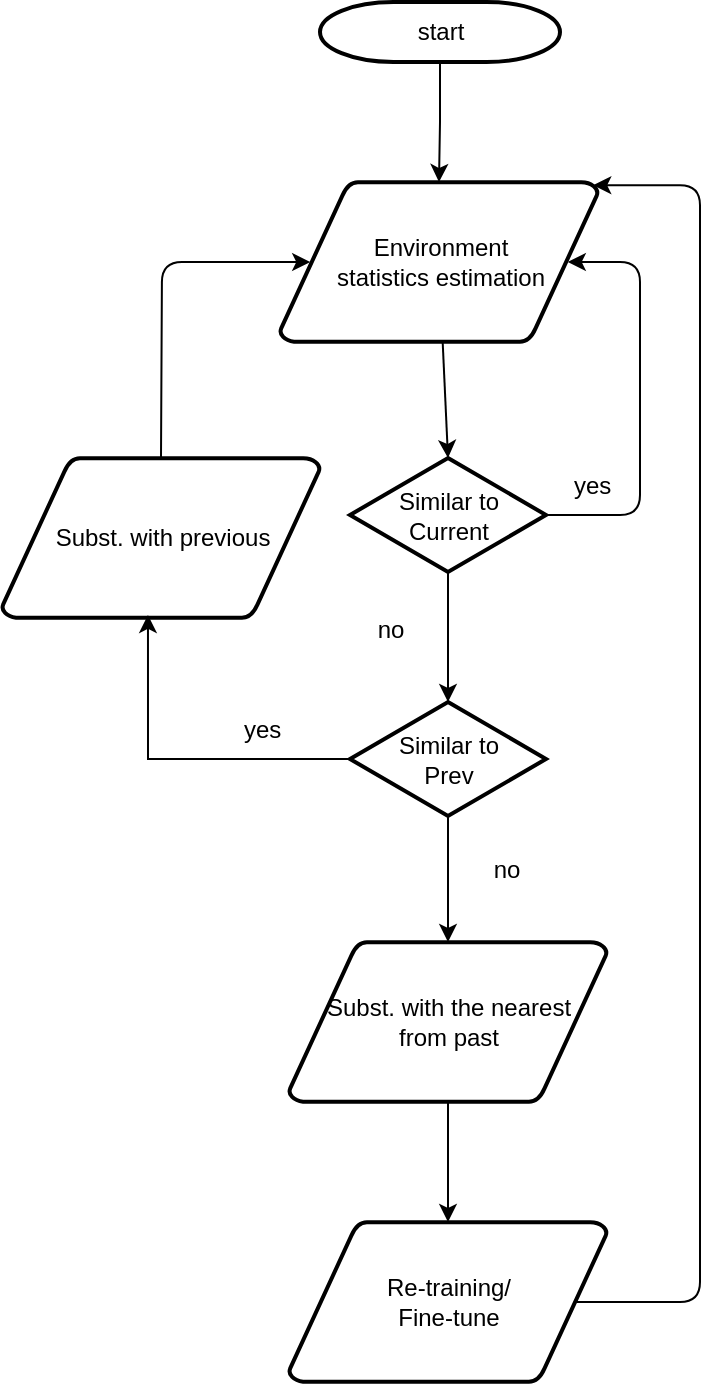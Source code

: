 <mxfile version="22.1.7" type="github">
  <diagram id="6a731a19-8d31-9384-78a2-239565b7b9f0" name="Page-1">
    <mxGraphModel dx="2074" dy="1075" grid="1" gridSize="10" guides="1" tooltips="1" connect="1" arrows="1" fold="1" page="1" pageScale="1" pageWidth="1169" pageHeight="827" background="none" math="0" shadow="0">
      <root>
        <mxCell id="0" />
        <mxCell id="1" parent="0" />
        <mxCell id="2" value="start" style="shape=mxgraph.flowchart.terminator;strokeWidth=2;gradientColor=none;gradientDirection=north;fontStyle=0;html=1;" parent="1" vertex="1">
          <mxGeometry x="260" y="60" width="120" height="30" as="geometry" />
        </mxCell>
        <mxCell id="4" value="Subst. with previous" style="shape=mxgraph.flowchart.data;strokeWidth=2;gradientColor=none;gradientDirection=north;fontStyle=0;html=1;" parent="1" vertex="1">
          <mxGeometry x="101" y="288" width="159" height="80" as="geometry" />
        </mxCell>
        <mxCell id="5" value="&lt;div&gt;Environment &lt;br&gt;&lt;/div&gt;&lt;div&gt;statistics estimation&lt;br&gt;&lt;/div&gt;" style="shape=mxgraph.flowchart.data;strokeWidth=2;gradientColor=none;gradientDirection=north;fontStyle=0;html=1;" parent="1" vertex="1">
          <mxGeometry x="240" y="150" width="159" height="80" as="geometry" />
        </mxCell>
        <mxCell id="6" value="&lt;div&gt;Similar to &lt;br&gt;&lt;/div&gt;&lt;div&gt;Current&lt;br&gt;&lt;/div&gt;" style="shape=mxgraph.flowchart.decision;strokeWidth=2;gradientColor=none;gradientDirection=north;fontStyle=0;html=1;" parent="1" vertex="1">
          <mxGeometry x="275" y="288" width="98" height="57" as="geometry" />
        </mxCell>
        <mxCell id="9" style="entryX=0.5;entryY=0;entryPerimeter=0;fontStyle=1;strokeColor=#000000;strokeWidth=1;html=1;" parent="1" source="5" target="6" edge="1">
          <mxGeometry relative="1" as="geometry" />
        </mxCell>
        <mxCell id="10" value="" style="edgeStyle=elbowEdgeStyle;elbow=horizontal;entryX=0.905;entryY=0.5;entryPerimeter=0;exitX=1;exitY=0.5;exitPerimeter=0;fontStyle=1;strokeColor=#000000;strokeWidth=1;html=1;entryDx=0;entryDy=0;" parent="1" source="6" target="5" edge="1">
          <mxGeometry x="381" y="28.5" width="100" height="100" as="geometry">
            <mxPoint x="750" y="447" as="sourcePoint" />
            <mxPoint x="545" y="373.71" as="targetPoint" />
            <Array as="points">
              <mxPoint x="420" y="260" />
            </Array>
          </mxGeometry>
        </mxCell>
        <mxCell id="11" value="yes" style="text;fontStyle=0;html=1;strokeColor=none;gradientColor=none;fillColor=none;strokeWidth=2;" parent="1" vertex="1">
          <mxGeometry x="385" y="288" width="40" height="26" as="geometry" />
        </mxCell>
        <mxCell id="14" value="no" style="text;fontStyle=0;html=1;strokeColor=none;gradientColor=none;fillColor=none;strokeWidth=2;align=center;" parent="1" vertex="1">
          <mxGeometry x="275" y="360" width="40" height="26" as="geometry" />
        </mxCell>
        <mxCell id="jGgedQgBhROpa46BYDDU-56" style="edgeStyle=orthogonalEdgeStyle;rounded=0;orthogonalLoop=1;jettySize=auto;html=1;exitX=0.5;exitY=1;exitDx=0;exitDy=0;exitPerimeter=0;entryX=0.5;entryY=0;entryDx=0;entryDy=0;entryPerimeter=0;" edge="1" parent="1" source="2" target="5">
          <mxGeometry relative="1" as="geometry" />
        </mxCell>
        <mxCell id="jGgedQgBhROpa46BYDDU-72" style="edgeStyle=orthogonalEdgeStyle;rounded=0;orthogonalLoop=1;jettySize=auto;html=1;exitX=0.5;exitY=1;exitDx=0;exitDy=0;exitPerimeter=0;" edge="1" parent="1" source="jGgedQgBhROpa46BYDDU-59" target="jGgedQgBhROpa46BYDDU-71">
          <mxGeometry relative="1" as="geometry" />
        </mxCell>
        <mxCell id="jGgedQgBhROpa46BYDDU-59" value="&lt;div&gt;Similar to &lt;br&gt;&lt;/div&gt;&lt;div&gt;Prev&lt;br&gt;&lt;/div&gt;" style="shape=mxgraph.flowchart.decision;strokeWidth=2;gradientColor=none;gradientDirection=north;fontStyle=0;html=1;" vertex="1" parent="1">
          <mxGeometry x="275" y="410" width="98" height="57" as="geometry" />
        </mxCell>
        <mxCell id="jGgedQgBhROpa46BYDDU-63" style="edgeStyle=orthogonalEdgeStyle;rounded=0;orthogonalLoop=1;jettySize=auto;html=1;exitX=0.5;exitY=1;exitDx=0;exitDy=0;exitPerimeter=0;entryX=0.5;entryY=0;entryDx=0;entryDy=0;entryPerimeter=0;" edge="1" parent="1" source="6" target="jGgedQgBhROpa46BYDDU-59">
          <mxGeometry relative="1" as="geometry" />
        </mxCell>
        <mxCell id="jGgedQgBhROpa46BYDDU-67" value="" style="edgeStyle=elbowEdgeStyle;elbow=horizontal;entryX=0.095;entryY=0.5;entryPerimeter=0;exitX=0.5;exitY=0;exitPerimeter=0;fontStyle=1;strokeColor=#000000;strokeWidth=1;html=1;entryDx=0;entryDy=0;exitDx=0;exitDy=0;" edge="1" parent="1" source="4" target="5">
          <mxGeometry x="381" y="28.5" width="100" height="100" as="geometry">
            <mxPoint x="383" y="327" as="sourcePoint" />
            <mxPoint x="394" y="200" as="targetPoint" />
            <Array as="points">
              <mxPoint x="181" y="230" />
            </Array>
          </mxGeometry>
        </mxCell>
        <mxCell id="jGgedQgBhROpa46BYDDU-69" style="edgeStyle=orthogonalEdgeStyle;rounded=0;orthogonalLoop=1;jettySize=auto;html=1;exitX=0;exitY=0.5;exitDx=0;exitDy=0;exitPerimeter=0;entryX=0.459;entryY=0.981;entryDx=0;entryDy=0;entryPerimeter=0;" edge="1" parent="1" source="jGgedQgBhROpa46BYDDU-59" target="4">
          <mxGeometry relative="1" as="geometry" />
        </mxCell>
        <mxCell id="jGgedQgBhROpa46BYDDU-70" value="yes" style="text;fontStyle=0;html=1;strokeColor=none;gradientColor=none;fillColor=none;strokeWidth=2;" vertex="1" parent="1">
          <mxGeometry x="220" y="410" width="40" height="26" as="geometry" />
        </mxCell>
        <mxCell id="jGgedQgBhROpa46BYDDU-71" value="&lt;div&gt;Subst. with the nearest&lt;/div&gt;&lt;div&gt;from past&lt;br&gt;&lt;/div&gt;" style="shape=mxgraph.flowchart.data;strokeWidth=2;gradientColor=none;gradientDirection=north;fontStyle=0;html=1;" vertex="1" parent="1">
          <mxGeometry x="244.5" y="530" width="159" height="80" as="geometry" />
        </mxCell>
        <mxCell id="jGgedQgBhROpa46BYDDU-73" value="no" style="text;fontStyle=0;html=1;strokeColor=none;gradientColor=none;fillColor=none;strokeWidth=2;align=center;" vertex="1" parent="1">
          <mxGeometry x="333" y="480" width="40" height="26" as="geometry" />
        </mxCell>
        <mxCell id="jGgedQgBhROpa46BYDDU-74" value="&lt;div&gt;Re-training/&lt;br&gt;&lt;/div&gt;&lt;div&gt;Fine-tune&lt;/div&gt;" style="shape=mxgraph.flowchart.data;strokeWidth=2;gradientColor=none;gradientDirection=north;fontStyle=0;html=1;" vertex="1" parent="1">
          <mxGeometry x="244.5" y="670" width="159" height="80" as="geometry" />
        </mxCell>
        <mxCell id="jGgedQgBhROpa46BYDDU-75" style="edgeStyle=orthogonalEdgeStyle;rounded=0;orthogonalLoop=1;jettySize=auto;html=1;exitX=0.5;exitY=1;exitDx=0;exitDy=0;exitPerimeter=0;entryX=0.5;entryY=0;entryDx=0;entryDy=0;entryPerimeter=0;" edge="1" parent="1" source="jGgedQgBhROpa46BYDDU-71" target="jGgedQgBhROpa46BYDDU-74">
          <mxGeometry relative="1" as="geometry" />
        </mxCell>
        <mxCell id="jGgedQgBhROpa46BYDDU-76" value="" style="edgeStyle=elbowEdgeStyle;elbow=horizontal;exitX=0.905;exitY=0.5;exitPerimeter=0;fontStyle=1;strokeColor=#000000;strokeWidth=1;html=1;exitDx=0;exitDy=0;entryX=0.985;entryY=0.02;entryDx=0;entryDy=0;entryPerimeter=0;fillColor=#f5f5f5;" edge="1" parent="1" source="jGgedQgBhROpa46BYDDU-74" target="5">
          <mxGeometry x="381" y="28.5" width="100" height="100" as="geometry">
            <mxPoint x="383" y="327" as="sourcePoint" />
            <mxPoint x="480" y="170" as="targetPoint" />
            <Array as="points">
              <mxPoint x="450" y="440" />
            </Array>
          </mxGeometry>
        </mxCell>
      </root>
    </mxGraphModel>
  </diagram>
</mxfile>
